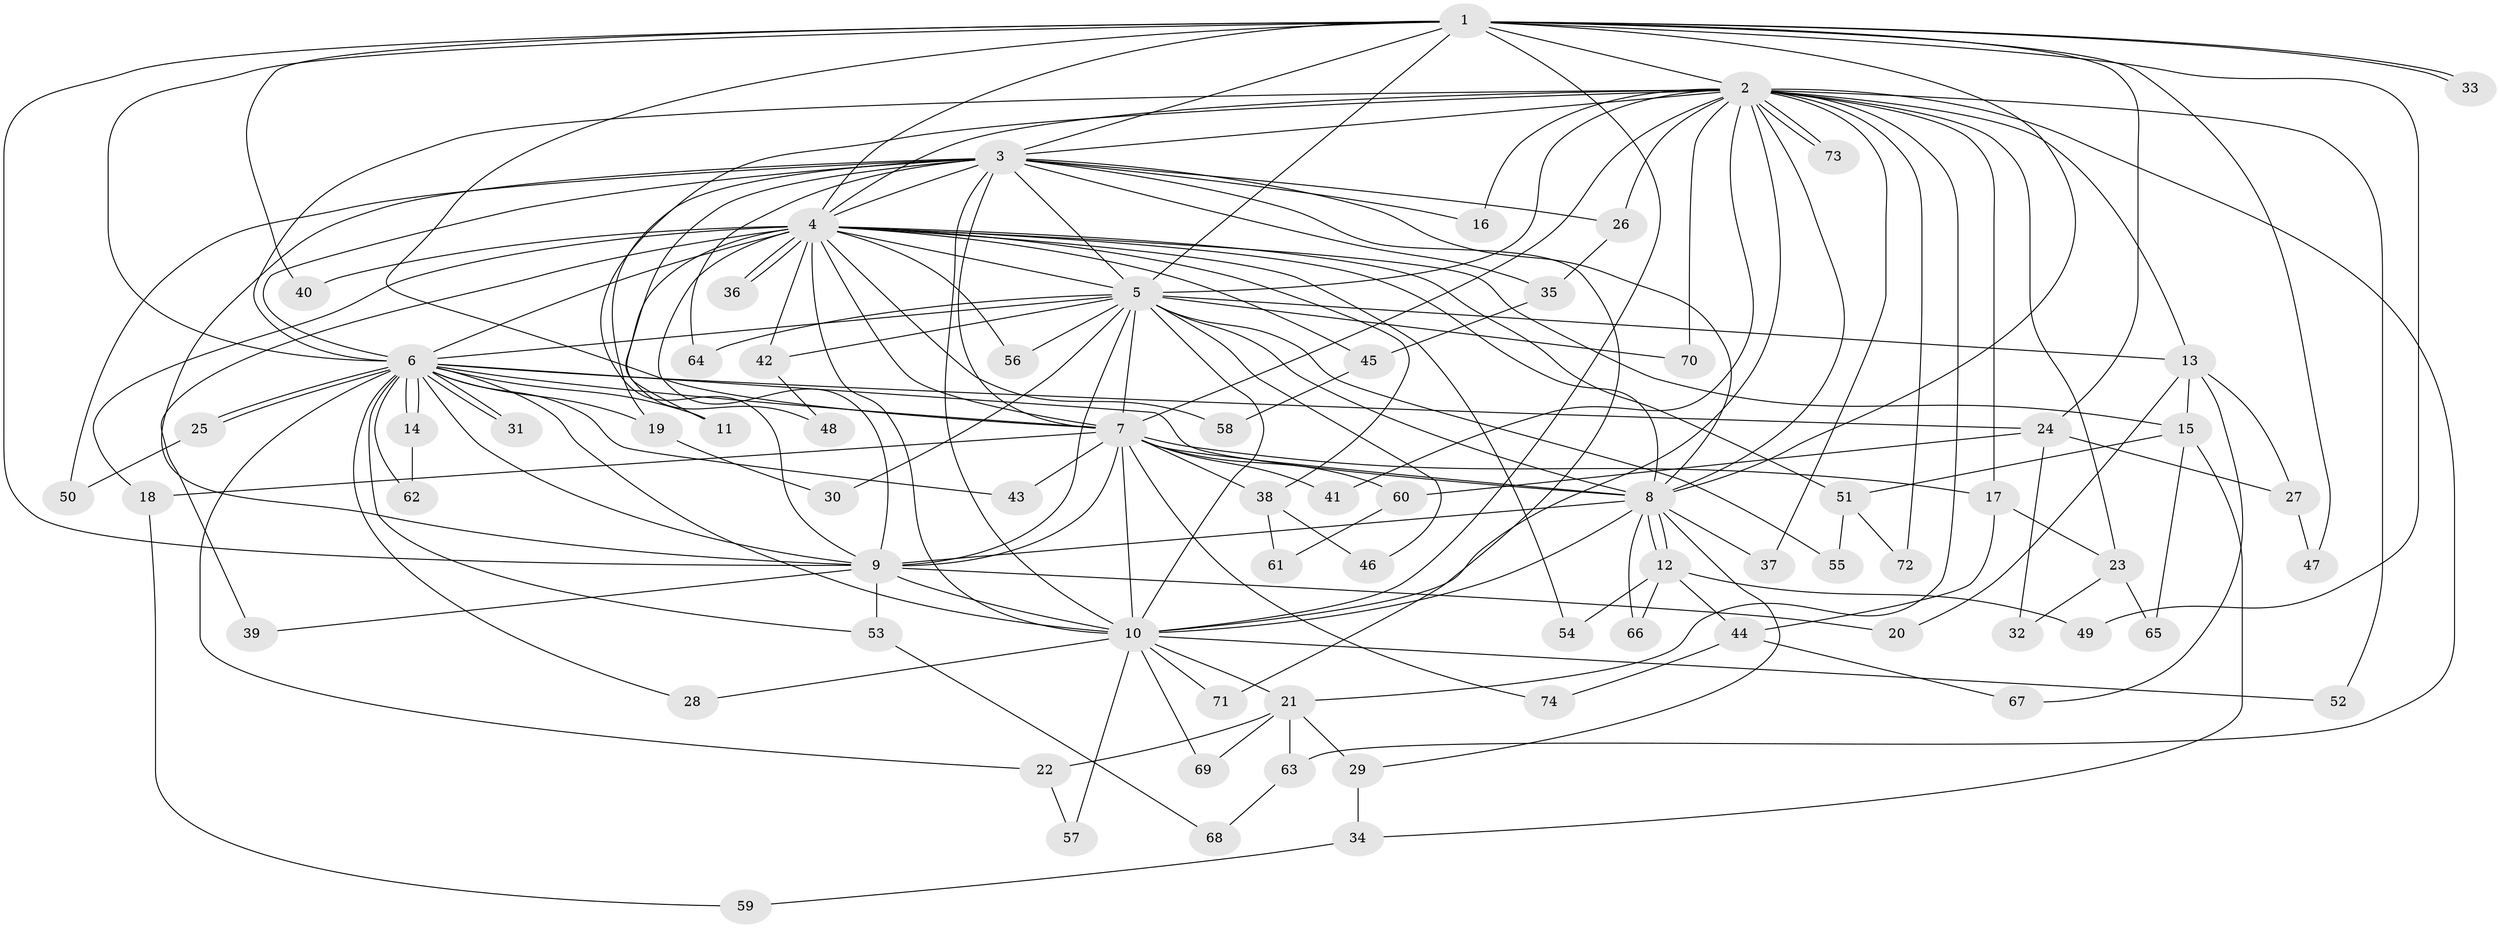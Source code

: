 // Generated by graph-tools (version 1.1) at 2025/43/03/09/25 04:43:10]
// undirected, 74 vertices, 173 edges
graph export_dot {
graph [start="1"]
  node [color=gray90,style=filled];
  1;
  2;
  3;
  4;
  5;
  6;
  7;
  8;
  9;
  10;
  11;
  12;
  13;
  14;
  15;
  16;
  17;
  18;
  19;
  20;
  21;
  22;
  23;
  24;
  25;
  26;
  27;
  28;
  29;
  30;
  31;
  32;
  33;
  34;
  35;
  36;
  37;
  38;
  39;
  40;
  41;
  42;
  43;
  44;
  45;
  46;
  47;
  48;
  49;
  50;
  51;
  52;
  53;
  54;
  55;
  56;
  57;
  58;
  59;
  60;
  61;
  62;
  63;
  64;
  65;
  66;
  67;
  68;
  69;
  70;
  71;
  72;
  73;
  74;
  1 -- 2;
  1 -- 3;
  1 -- 4;
  1 -- 5;
  1 -- 6;
  1 -- 7;
  1 -- 8;
  1 -- 9;
  1 -- 10;
  1 -- 24;
  1 -- 33;
  1 -- 33;
  1 -- 40;
  1 -- 47;
  1 -- 49;
  2 -- 3;
  2 -- 4;
  2 -- 5;
  2 -- 6;
  2 -- 7;
  2 -- 8;
  2 -- 9;
  2 -- 10;
  2 -- 13;
  2 -- 16;
  2 -- 17;
  2 -- 21;
  2 -- 23;
  2 -- 26;
  2 -- 37;
  2 -- 41;
  2 -- 52;
  2 -- 63;
  2 -- 70;
  2 -- 72;
  2 -- 73;
  2 -- 73;
  3 -- 4;
  3 -- 5;
  3 -- 6;
  3 -- 7;
  3 -- 8;
  3 -- 9;
  3 -- 10;
  3 -- 16;
  3 -- 19;
  3 -- 26;
  3 -- 35;
  3 -- 48;
  3 -- 50;
  3 -- 64;
  3 -- 71;
  4 -- 5;
  4 -- 6;
  4 -- 7;
  4 -- 8;
  4 -- 9;
  4 -- 10;
  4 -- 11;
  4 -- 15;
  4 -- 18;
  4 -- 36;
  4 -- 36;
  4 -- 38;
  4 -- 39;
  4 -- 40;
  4 -- 42;
  4 -- 45;
  4 -- 51;
  4 -- 54;
  4 -- 56;
  4 -- 58;
  5 -- 6;
  5 -- 7;
  5 -- 8;
  5 -- 9;
  5 -- 10;
  5 -- 13;
  5 -- 30;
  5 -- 42;
  5 -- 46;
  5 -- 55;
  5 -- 56;
  5 -- 64;
  5 -- 70;
  6 -- 7;
  6 -- 8;
  6 -- 9;
  6 -- 10;
  6 -- 11;
  6 -- 14;
  6 -- 14;
  6 -- 19;
  6 -- 22;
  6 -- 24;
  6 -- 25;
  6 -- 25;
  6 -- 28;
  6 -- 31;
  6 -- 31;
  6 -- 43;
  6 -- 53;
  6 -- 62;
  7 -- 8;
  7 -- 9;
  7 -- 10;
  7 -- 17;
  7 -- 18;
  7 -- 38;
  7 -- 41;
  7 -- 43;
  7 -- 60;
  7 -- 74;
  8 -- 9;
  8 -- 10;
  8 -- 12;
  8 -- 12;
  8 -- 29;
  8 -- 37;
  8 -- 66;
  9 -- 10;
  9 -- 20;
  9 -- 39;
  9 -- 53;
  10 -- 21;
  10 -- 28;
  10 -- 52;
  10 -- 57;
  10 -- 69;
  10 -- 71;
  12 -- 44;
  12 -- 49;
  12 -- 54;
  12 -- 66;
  13 -- 15;
  13 -- 20;
  13 -- 27;
  13 -- 67;
  14 -- 62;
  15 -- 34;
  15 -- 51;
  15 -- 65;
  17 -- 23;
  17 -- 44;
  18 -- 59;
  19 -- 30;
  21 -- 22;
  21 -- 29;
  21 -- 63;
  21 -- 69;
  22 -- 57;
  23 -- 32;
  23 -- 65;
  24 -- 27;
  24 -- 32;
  24 -- 60;
  25 -- 50;
  26 -- 35;
  27 -- 47;
  29 -- 34;
  34 -- 59;
  35 -- 45;
  38 -- 46;
  38 -- 61;
  42 -- 48;
  44 -- 67;
  44 -- 74;
  45 -- 58;
  51 -- 55;
  51 -- 72;
  53 -- 68;
  60 -- 61;
  63 -- 68;
}
